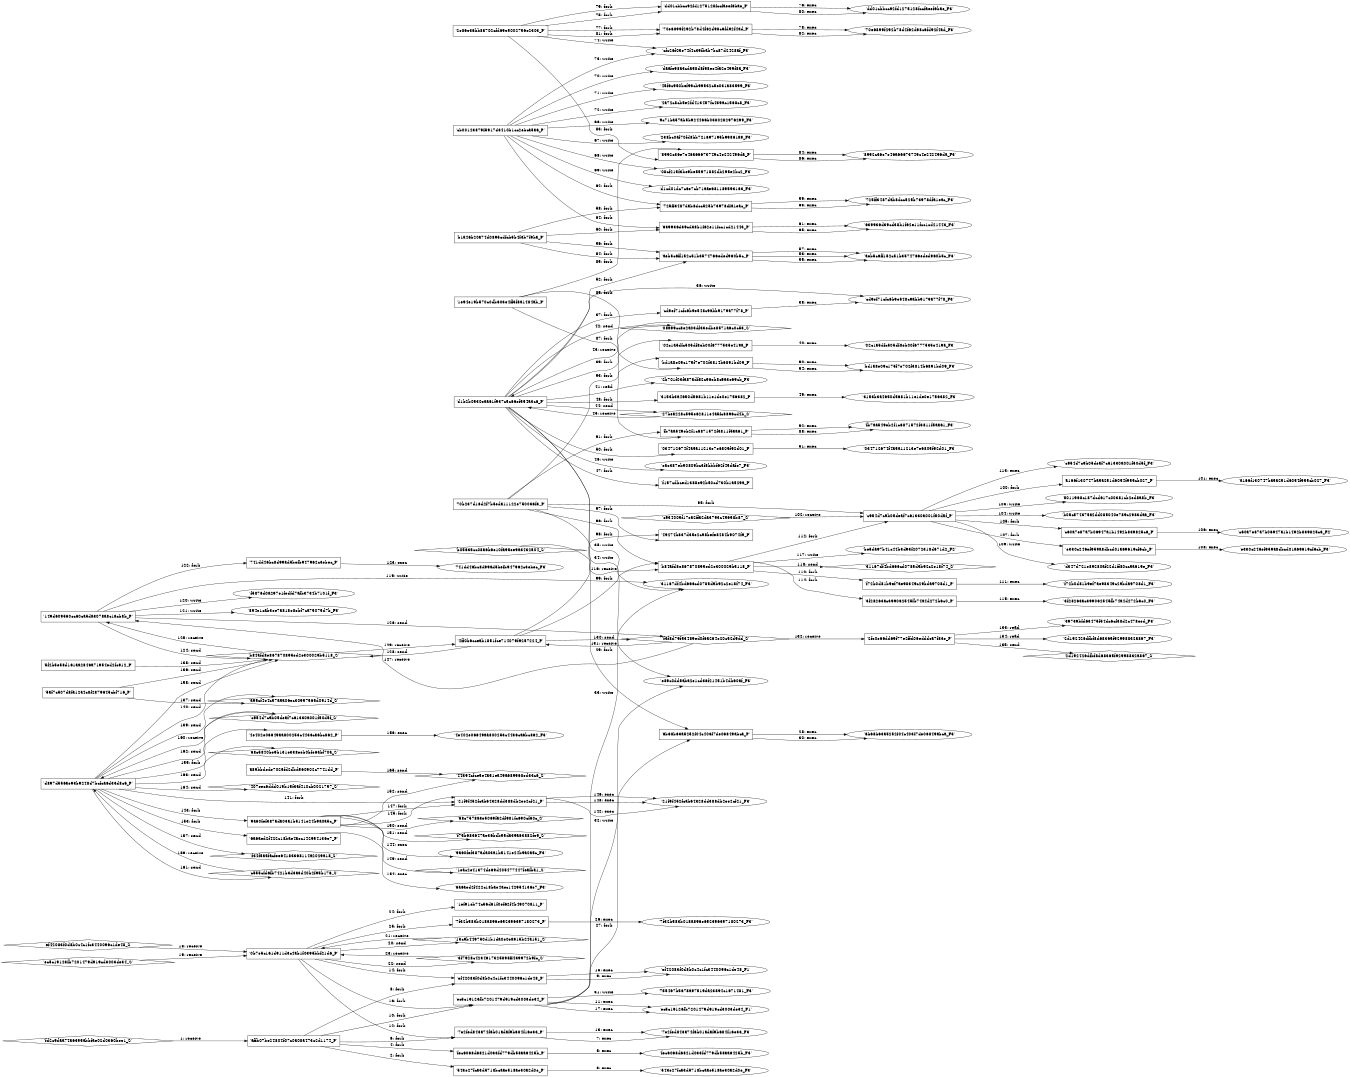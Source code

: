 digraph "D:\Learning\Paper\apt\基于CTI的攻击预警\Dataset\攻击图\ASGfromALLCTI\Magnat campaigns use malvertising to deliver information stealer, backdoor and malicious Chrome extension.dot" {
rankdir="LR"
size="9"
fixedsize="false"
splines="true"
nodesep=0.3
ranksep=0
fontsize=10
overlap="scalexy"
engine= "neato"
	"'affb07be24804f07c0a08a473c2d1174_P'" [node_type=Process shape=box]
	"'fd2c9daa74a6395abbfae02d0360bee1_S'" [node_type=Socket shape=diamond]
	"'fd2c9daa74a6395abbfae02d0360bee1_S'" -> "'affb07be24804f07c0a08a473c2d1174_P'" [label="1: receive"]
	"'affb07be24804f07c0a08a473c2d1174_P'" [node_type=Process shape=box]
	"'543e27fca3d5718bcaae518ae30a2d0e_P'" [node_type=Process shape=box]
	"'affb07be24804f07c0a08a473c2d1174_P'" -> "'543e27fca3d5718bcaae518ae30a2d0e_P'" [label="2: fork"]
	"'543e27fca3d5718bcaae518ae30a2d0e_P'" [node_type=Process shape=box]
	"'543e27fca3d5718bcaae518ae30a2d0e_F3'" [node_type=File shape=ellipse]
	"'543e27fca3d5718bcaae518ae30a2d0e_P'" -> "'543e27fca3d5718bcaae518ae30a2d0e_F3'" [label="3: exec"]
	"'affb07be24804f07c0a08a473c2d1174_P'" [node_type=Process shape=box]
	"'fec6068d6821d033fd779db58aa6425b_P'" [node_type=Process shape=box]
	"'affb07be24804f07c0a08a473c2d1174_P'" -> "'fec6068d6821d033fd779db58aa6425b_P'" [label="4: fork"]
	"'fec6068d6821d033fd779db58aa6425b_P'" [node_type=Process shape=box]
	"'fec6068d6821d033fd779db58aa6425b_F3'" [node_type=File shape=ellipse]
	"'fec6068d6821d033fd779db58aa6425b_P'" -> "'fec6068d6821d033fd779db58aa6425b_F3'" [label="5: exec"]
	"'affb07be24804f07c0a08a473c2d1174_P'" [node_type=Process shape=box]
	"'7e2fed843a74f6b01adaf9b684f16e33_P'" [node_type=Process shape=box]
	"'affb07be24804f07c0a08a473c2d1174_P'" -> "'7e2fed843a74f6b01adaf9b684f16e33_P'" [label="6: fork"]
	"'7e2fed843a74f6b01adaf9b684f16e33_P'" [node_type=Process shape=box]
	"'7e2fed843a74f6b01adaf9b684f16e33_F3'" [node_type=File shape=ellipse]
	"'7e2fed843a74f6b01adaf9b684f16e33_P'" -> "'7e2fed843a74f6b01adaf9b684f16e33_F3'" [label="7: exec"]
	"'affb07be24804f07c0a08a473c2d1174_P'" [node_type=Process shape=box]
	"'ef42083f0d8b0c4c1fc3440096c1de48_P'" [node_type=Process shape=box]
	"'affb07be24804f07c0a08a473c2d1174_P'" -> "'ef42083f0d8b0c4c1fc3440096c1de48_P'" [label="8: fork"]
	"'ef42083f0d8b0c4c1fc3440096c1de48_P'" [node_type=Process shape=box]
	"'ef42083f0d8b0c4c1fc3440096c1de48_F1'" [node_type=File shape=ellipse]
	"'ef42083f0d8b0c4c1fc3440096c1de48_P'" -> "'ef42083f0d8b0c4c1fc3440096c1de48_F1'" [label="9: exec"]
	"'affb07be24804f07c0a08a473c2d1174_P'" [node_type=Process shape=box]
	"'ec5c19123fb7201479d919cd3003de34_P'" [node_type=Process shape=box]
	"'affb07be24804f07c0a08a473c2d1174_P'" -> "'ec5c19123fb7201479d919cd3003de34_P'" [label="10: fork"]
	"'ec5c19123fb7201479d919cd3003de34_P'" [node_type=Process shape=box]
	"'ec5c19123fb7201479d919cd3003de34_F1'" [node_type=File shape=ellipse]
	"'ec5c19123fb7201479d919cd3003de34_P'" -> "'ec5c19123fb7201479d919cd3003de34_F1'" [label="11: exec"]
	"'0b7e5c161d911d3c4ab1f0395bbf21d6_P'" [node_type=Process shape=box]
	"'7e2fed843a74f6b01adaf9b684f16e33_P'" [node_type=Process shape=box]
	"'0b7e5c161d911d3c4ab1f0395bbf21d6_P'" -> "'7e2fed843a74f6b01adaf9b684f16e33_P'" [label="12: fork"]
	"'7e2fed843a74f6b01adaf9b684f16e33_P'" [node_type=Process shape=box]
	"'7e2fed843a74f6b01adaf9b684f16e33_F3'" [node_type=File shape=ellipse]
	"'7e2fed843a74f6b01adaf9b684f16e33_P'" -> "'7e2fed843a74f6b01adaf9b684f16e33_F3'" [label="13: exec"]
	"'0b7e5c161d911d3c4ab1f0395bbf21d6_P'" [node_type=Process shape=box]
	"'ef42083f0d8b0c4c1fc3440096c1de48_P'" [node_type=Process shape=box]
	"'0b7e5c161d911d3c4ab1f0395bbf21d6_P'" -> "'ef42083f0d8b0c4c1fc3440096c1de48_P'" [label="14: fork"]
	"'ef42083f0d8b0c4c1fc3440096c1de48_P'" [node_type=Process shape=box]
	"'ef42083f0d8b0c4c1fc3440096c1de48_F1'" [node_type=File shape=ellipse]
	"'ef42083f0d8b0c4c1fc3440096c1de48_P'" -> "'ef42083f0d8b0c4c1fc3440096c1de48_F1'" [label="15: exec"]
	"'0b7e5c161d911d3c4ab1f0395bbf21d6_P'" [node_type=Process shape=box]
	"'ec5c19123fb7201479d919cd3003de34_P'" [node_type=Process shape=box]
	"'0b7e5c161d911d3c4ab1f0395bbf21d6_P'" -> "'ec5c19123fb7201479d919cd3003de34_P'" [label="16: fork"]
	"'ec5c19123fb7201479d919cd3003de34_P'" [node_type=Process shape=box]
	"'ec5c19123fb7201479d919cd3003de34_F1'" [node_type=File shape=ellipse]
	"'ec5c19123fb7201479d919cd3003de34_P'" -> "'ec5c19123fb7201479d919cd3003de34_F1'" [label="17: exec"]
	"'0b7e5c161d911d3c4ab1f0395bbf21d6_P'" [node_type=Process shape=box]
	"'ef42083f0d8b0c4c1fc3440096c1de48_S'" [node_type=Socket shape=diamond]
	"'ef42083f0d8b0c4c1fc3440096c1de48_S'" -> "'0b7e5c161d911d3c4ab1f0395bbf21d6_P'" [label="18: receive"]
	"'0b7e5c161d911d3c4ab1f0395bbf21d6_P'" [node_type=Process shape=box]
	"'ec5c19123fb7201479d919cd3003de34_S'" [node_type=Socket shape=diamond]
	"'ec5c19123fb7201479d919cd3003de34_S'" -> "'0b7e5c161d911d3c4ab1f0395bbf21d6_P'" [label="19: receive"]
	"'13c9b449750d1b1da0e0ea915b24a151_S'" [node_type=Socket shape=diamond]
	"'0b7e5c161d911d3c4ab1f0395bbf21d6_P'" [node_type=Process shape=box]
	"'0b7e5c161d911d3c4ab1f0395bbf21d6_P'" -> "'13c9b449750d1b1da0e0ea915b24a151_S'" [label="20: send"]
	"'13c9b449750d1b1da0e0ea915b24a151_S'" -> "'0b7e5c161d911d3c4ab1f0395bbf21d6_P'" [label="21: receive"]
	"'3f7928c4234617325898ff439972b9fc_S'" [node_type=Socket shape=diamond]
	"'0b7e5c161d911d3c4ab1f0395bbf21d6_P'" [node_type=Process shape=box]
	"'0b7e5c161d911d3c4ab1f0395bbf21d6_P'" -> "'3f7928c4234617325898ff439972b9fc_S'" [label="22: send"]
	"'3f7928c4234617325898ff439972b9fc_S'" -> "'0b7e5c161d911d3c4ab1f0395bbf21d6_P'" [label="23: receive"]
	"'0b7e5c161d911d3c4ab1f0395bbf21d6_P'" [node_type=Process shape=box]
	"'1ef91eb74c56d61f0ef62f4b49070a11_P'" [node_type=Process shape=box]
	"'0b7e5c161d911d3c4ab1f0395bbf21d6_P'" -> "'1ef91eb74c56d61f0ef62f4b49070a11_P'" [label="24: fork"]
	"'0b7e5c161d911d3c4ab1f0395bbf21d6_P'" [node_type=Process shape=box]
	"'7f32b583b018a896e652396397180273_P'" [node_type=Process shape=box]
	"'0b7e5c161d911d3c4ab1f0395bbf21d6_P'" -> "'7f32b583b018a896e652396397180273_P'" [label="25: fork"]
	"'7f32b583b018a896e652396397180273_P'" [node_type=Process shape=box]
	"'7f32b583b018a896e652396397180273_F3'" [node_type=File shape=ellipse]
	"'7f32b583b018a896e652396397180273_P'" -> "'7f32b583b018a896e652396397180273_F3'" [label="26: exec"]
	"'ec5c19123fb7201479d919cd3003de34_P'" [node_type=Process shape=box]
	"'6b68b63a5252f04c403f7de06849abca_P'" [node_type=Process shape=box]
	"'ec5c19123fb7201479d919cd3003de34_P'" -> "'6b68b63a5252f04c403f7de06849abca_P'" [label="27: fork"]
	"'6b68b63a5252f04c403f7de06849abca_P'" [node_type=Process shape=box]
	"'6b68b63a5252f04c403f7de06849abca_F3'" [node_type=File shape=ellipse]
	"'6b68b63a5252f04c403f7de06849abca_P'" -> "'6b68b63a5252f04c403f7de06849abca_F3'" [label="28: exec"]
	"'70b237d16d2f7b5eda11122e750036f3_P'" [node_type=Process shape=box]
	"'6b68b63a5252f04c403f7de06849abca_P'" [node_type=Process shape=box]
	"'70b237d16d2f7b5eda11122e750036f3_P'" -> "'6b68b63a5252f04c403f7de06849abca_P'" [label="29: fork"]
	"'6b68b63a5252f04c403f7de06849abca_P'" [node_type=Process shape=box]
	"'6b68b63a5252f04c403f7de06849abca_F3'" [node_type=File shape=ellipse]
	"'6b68b63a5252f04c403f7de06849abca_P'" -> "'6b68b63a5252f04c403f7de06849abca_F3'" [label="30: exec"]
	"'755467b5678a97519da23894c1671481_F3'" [node_type=file shape=ellipse]
	"'ec5c19123fb7201479d919cd3003de34_P'" [node_type=Process shape=box]
	"'ec5c19123fb7201479d919cd3003de34_P'" -> "'755467b5678a97519da23894c1671481_F3'" [label="31: write"]
	"'e89c0dd5aba2e1cd36f21451b4db60af_F3'" [node_type=file shape=ellipse]
	"'ec5c19123fb7201479d919cd3003de34_P'" [node_type=Process shape=box]
	"'ec5c19123fb7201479d919cd3003de34_P'" -> "'e89c0dd5aba2e1cd36f21451b4db60af_F3'" [label="32: write"]
	"'31167df4bd666cd0785d9b92c2e18f74_F3'" [node_type=file shape=ellipse]
	"'ec5c19123fb7201479d919cd3003de34_P'" [node_type=Process shape=box]
	"'ec5c19123fb7201479d919cd3003de34_P'" -> "'31167df4bd666cd0785d9b92c2e18f74_F3'" [label="33: write"]
	"'e89c0dd5aba2e1cd36f21451b4db60af_F3'" [node_type=file shape=ellipse]
	"'d1b2b0530eaa61f937c5c66ef554a3c6_P'" [node_type=Process shape=box]
	"'d1b2b0530eaa61f937c5c66ef554a3c6_P'" -> "'e89c0dd5aba2e1cd36f21451b4db60af_F3'" [label="34: write"]
	"'31167df4bd666cd0785d9b92c2e18f74_F3'" [node_type=file shape=ellipse]
	"'d1b2b0530eaa61f937c5c66ef554a3c6_P'" [node_type=Process shape=box]
	"'d1b2b0530eaa61f937c5c66ef554a3c6_P'" -> "'31167df4bd666cd0785d9b92c2e18f74_F3'" [label="35: write"]
	"'cd9ef71cfc6b9e548c9abb9179a77f78_F3'" [node_type=file shape=ellipse]
	"'d1b2b0530eaa61f937c5c66ef554a3c6_P'" [node_type=Process shape=box]
	"'d1b2b0530eaa61f937c5c66ef554a3c6_P'" -> "'cd9ef71cfc6b9e548c9abb9179a77f78_F3'" [label="36: write"]
	"'d1b2b0530eaa61f937c5c66ef554a3c6_P'" [node_type=Process shape=box]
	"'cd9ef71cfc6b9e548c9abb9179a77f78_P'" [node_type=Process shape=box]
	"'d1b2b0530eaa61f937c5c66ef554a3c6_P'" -> "'cd9ef71cfc6b9e548c9abb9179a77f78_P'" [label="37: fork"]
	"'cd9ef71cfc6b9e548c9abb9179a77f78_P'" [node_type=Process shape=box]
	"'cd9ef71cfc6b9e548c9abb9179a77f78_F3'" [node_type=File shape=ellipse]
	"'cd9ef71cfc6b9e548c9abb9179a77f78_P'" -> "'cd9ef71cfc6b9e548c9abb9179a77f78_F3'" [label="38: exec"]
	"'d1b2b0530eaa61f937c5c66ef554a3c6_P'" [node_type=Process shape=box]
	"'02c1a5dfc505df8eb00f6777535e419a_P'" [node_type=Process shape=box]
	"'d1b2b0530eaa61f937c5c66ef554a3c6_P'" -> "'02c1a5dfc505df8eb00f6777535e419a_P'" [label="39: fork"]
	"'02c1a5dfc505df8eb00f6777535e419a_P'" [node_type=Process shape=box]
	"'02c1a5dfc505df8eb00f6777535e419a_F3'" [node_type=File shape=ellipse]
	"'02c1a5dfc505df8eb00f6777535e419a_P'" -> "'02c1a5dfc505df8eb00f6777535e419a_F3'" [label="40: exec"]
	"'2b701f03fa87adf82c96eb8c9a3e69cb_F3'" [node_type=file shape=ellipse]
	"'d1b2b0530eaa61f937c5c66ef554a3c6_P'" [node_type=Process shape=box]
	"'d1b2b0530eaa61f937c5c66ef554a3c6_P'" -> "'2b701f03fa87adf82c96eb8c9a3e69cb_F3'" [label="41: read"]
	"'08a99cc8e2a03df33edbe8571a6c0c53_S'" [node_type=Socket shape=diamond]
	"'d1b2b0530eaa61f937c5c66ef554a3c6_P'" [node_type=Process shape=box]
	"'d1b2b0530eaa61f937c5c66ef554a3c6_P'" -> "'08a99cc8e2a03df33edbe8571a6c0c53_S'" [label="42: send"]
	"'08a99cc8e2a03df33edbe8571a6c0c53_S'" -> "'d1b2b0530eaa61f937c5c66ef554a3c6_P'" [label="43: receive"]
	"'27bea228c595e62811e4a5fc8896cd4b_S'" [node_type=Socket shape=diamond]
	"'d1b2b0530eaa61f937c5c66ef554a3c6_P'" [node_type=Process shape=box]
	"'d1b2b0530eaa61f937c5c66ef554a3c6_P'" -> "'27bea228c595e62811e4a5fc8896cd4b_S'" [label="44: send"]
	"'27bea228c595e62811e4a5fc8896cd4b_S'" -> "'d1b2b0530eaa61f937c5c66ef554a3c6_P'" [label="45: receive"]
	"'eae387eb90809bc3f8bbbf62f45dafe7_F3'" [node_type=file shape=ellipse]
	"'d1b2b0530eaa61f937c5c66ef554a3c6_P'" [node_type=Process shape=box]
	"'d1b2b0530eaa61f937c5c66ef554a3c6_P'" -> "'eae387eb90809bc3f8bbbf62f45dafe7_F3'" [label="46: write"]
	"'d1b2b0530eaa61f937c5c66ef554a3c6_P'" [node_type=Process shape=box]
	"'f157cdbced1388e92b50cd730b1a529a_P'" [node_type=Process shape=box]
	"'d1b2b0530eaa61f937c5c66ef554a3c6_P'" -> "'f157cdbced1388e92b50cd730b1a529a_P'" [label="47: fork"]
	"'d1b2b0530eaa61f937c5c66ef554a3c6_P'" [node_type=Process shape=box]
	"'3153b3a4650d5681b11e1de0e1756382_P'" [node_type=Process shape=box]
	"'d1b2b0530eaa61f937c5c66ef554a3c6_P'" -> "'3153b3a4650d5681b11e1de0e1756382_P'" [label="48: fork"]
	"'3153b3a4650d5681b11e1de0e1756382_P'" [node_type=Process shape=box]
	"'3153b3a4650d5681b11e1de0e1756382_F3'" [node_type=File shape=ellipse]
	"'3153b3a4650d5681b11e1de0e1756382_P'" -> "'3153b3a4650d5681b11e1de0e1756382_F3'" [label="49: exec"]
	"'d1b2b0530eaa61f937c5c66ef554a3c6_P'" [node_type=Process shape=box]
	"'034712674f4a5a11213e7e6805f92d01_P'" [node_type=Process shape=box]
	"'d1b2b0530eaa61f937c5c66ef554a3c6_P'" -> "'034712674f4a5a11213e7e6805f92d01_P'" [label="50: fork"]
	"'034712674f4a5a11213e7e6805f92d01_P'" [node_type=Process shape=box]
	"'034712674f4a5a11213e7e6805f92d01_F3'" [node_type=File shape=ellipse]
	"'034712674f4a5a11213e7e6805f92d01_P'" -> "'034712674f4a5a11213e7e6805f92d01_F3'" [label="51: exec"]
	"'d1b2b0530eaa61f937c5c66ef554a3c6_P'" [node_type=Process shape=box]
	"'aeb5c6ff152c51b3574766eded960b5c_P'" [node_type=Process shape=box]
	"'d1b2b0530eaa61f937c5c66ef554a3c6_P'" -> "'aeb5c6ff152c51b3574766eded960b5c_P'" [label="52: fork"]
	"'aeb5c6ff152c51b3574766eded960b5c_P'" [node_type=Process shape=box]
	"'aeb5c6ff152c51b3574766eded960b5c_F3'" [node_type=File shape=ellipse]
	"'aeb5c6ff152c51b3574766eded960b5c_P'" -> "'aeb5c6ff152c51b3574766eded960b5c_F3'" [label="53: exec"]
	"'b1a46b20a74d0895cdfcb5b4f3b7f9ba_P'" [node_type=Process shape=box]
	"'aeb5c6ff152c51b3574766eded960b5c_P'" [node_type=Process shape=box]
	"'b1a46b20a74d0895cdfcb5b4f3b7f9ba_P'" -> "'aeb5c6ff152c51b3574766eded960b5c_P'" [label="54: fork"]
	"'aeb5c6ff152c51b3574766eded960b5c_P'" [node_type=Process shape=box]
	"'aeb5c6ff152c51b3574766eded960b5c_F3'" [node_type=File shape=ellipse]
	"'aeb5c6ff152c51b3574766eded960b5c_P'" -> "'aeb5c6ff152c51b3574766eded960b5c_F3'" [label="55: exec"]
	"'b1a46b20a74d0895cdfcb5b4f3b7f9ba_P'" [node_type=Process shape=box]
	"'aeb5c6ff152c51b3574766eded960b5c_P'" [node_type=Process shape=box]
	"'b1a46b20a74d0895cdfcb5b4f3b7f9ba_P'" -> "'aeb5c6ff152c51b3574766eded960b5c_P'" [label="56: fork"]
	"'aeb5c6ff152c51b3574766eded960b5c_P'" [node_type=Process shape=box]
	"'aeb5c6ff152c51b3574766eded960b5c_F3'" [node_type=File shape=ellipse]
	"'aeb5c6ff152c51b3574766eded960b5c_P'" -> "'aeb5c6ff152c51b3574766eded960b5c_F3'" [label="57: exec"]
	"'b1a46b20a74d0895cdfcb5b4f3b7f9ba_P'" [node_type=Process shape=box]
	"'725ff3487dab8dcc525b73978dfa1eac_P'" [node_type=Process shape=box]
	"'b1a46b20a74d0895cdfcb5b4f3b7f9ba_P'" -> "'725ff3487dab8dcc525b73978dfa1eac_P'" [label="58: fork"]
	"'725ff3487dab8dcc525b73978dfa1eac_P'" [node_type=Process shape=box]
	"'725ff3487dab8dcc525b73978dfa1eac_F3'" [node_type=File shape=ellipse]
	"'725ff3487dab8dcc525b73978dfa1eac_P'" -> "'725ff3487dab8dcc525b73978dfa1eac_F3'" [label="59: exec"]
	"'b1a46b20a74d0895cdfcb5b4f3b7f9ba_P'" [node_type=Process shape=box]
	"'639936d39cd38b1f62e11fcc1cd21443_P'" [node_type=Process shape=box]
	"'b1a46b20a74d0895cdfcb5b4f3b7f9ba_P'" -> "'639936d39cd38b1f62e11fcc1cd21443_P'" [label="60: fork"]
	"'639936d39cd38b1f62e11fcc1cd21443_P'" [node_type=Process shape=box]
	"'639936d39cd38b1f62e11fcc1cd21443_F3'" [node_type=File shape=ellipse]
	"'639936d39cd38b1f62e11fcc1cd21443_P'" -> "'639936d39cd38b1f62e11fcc1cd21443_F3'" [label="61: exec"]
	"'cb00123879f5917d3410b1cc2ebca5a6_P'" [node_type=Process shape=box]
	"'725ff3487dab8dcc525b73978dfa1eac_P'" [node_type=Process shape=box]
	"'cb00123879f5917d3410b1cc2ebca5a6_P'" -> "'725ff3487dab8dcc525b73978dfa1eac_P'" [label="62: fork"]
	"'725ff3487dab8dcc525b73978dfa1eac_P'" [node_type=Process shape=box]
	"'725ff3487dab8dcc525b73978dfa1eac_F3'" [node_type=File shape=ellipse]
	"'725ff3487dab8dcc525b73978dfa1eac_P'" -> "'725ff3487dab8dcc525b73978dfa1eac_F3'" [label="63: exec"]
	"'cb00123879f5917d3410b1cc2ebca5a6_P'" [node_type=Process shape=box]
	"'639936d39cd38b1f62e11fcc1cd21443_P'" [node_type=Process shape=box]
	"'cb00123879f5917d3410b1cc2ebca5a6_P'" -> "'639936d39cd38b1f62e11fcc1cd21443_P'" [label="64: fork"]
	"'639936d39cd38b1f62e11fcc1cd21443_P'" [node_type=Process shape=box]
	"'639936d39cd38b1f62e11fcc1cd21443_F3'" [node_type=File shape=ellipse]
	"'639936d39cd38b1f62e11fcc1cd21443_P'" -> "'639936d39cd38b1f62e11fcc1cd21443_F3'" [label="65: exec"]
	"'9c71ba57ab5b924466b0380282976299_F3'" [node_type=file shape=ellipse]
	"'cb00123879f5917d3410b1cc2ebca5a6_P'" [node_type=Process shape=box]
	"'cb00123879f5917d3410b1cc2ebca5a6_P'" -> "'9c71ba57ab5b924466b0380282976299_F3'" [label="66: write"]
	"'238bc0af70fd8bb721697195b99861a9_F3'" [node_type=file shape=ellipse]
	"'cb00123879f5917d3410b1cc2ebca5a6_P'" [node_type=Process shape=box]
	"'cb00123879f5917d3410b1cc2ebca5a6_P'" -> "'238bc0af70fd8bb721697195b99861a9_F3'" [label="67: write"]
	"'08cf215f3be9be55971882db295e2bc2_F3'" [node_type=file shape=ellipse]
	"'cb00123879f5917d3410b1cc2ebca5a6_P'" [node_type=Process shape=box]
	"'cb00123879f5917d3410b1cc2ebca5a6_P'" -> "'08cf215f3be9be55971882db295e2bc2_F3'" [label="68: write"]
	"'d1cd01dc7c6e7cb71aae681189593163_F3'" [node_type=file shape=ellipse]
	"'cb00123879f5917d3410b1cc2ebca5a6_P'" [node_type=Process shape=box]
	"'cb00123879f5917d3410b1cc2ebca5a6_P'" -> "'d1cd01dc7c6e7cb71aae681189593163_F3'" [label="69: write"]
	"'daafe98a3cda58d8f98ee4fa2e499f8a_F3'" [node_type=file shape=ellipse]
	"'cb00123879f5917d3410b1cc2ebca5a6_P'" [node_type=Process shape=box]
	"'cb00123879f5917d3410b1cc2ebca5a6_P'" -> "'daafe98a3cda58d8f98ee4fa2e499f8a_F3'" [label="70: write"]
	"'45f6c950bef99cb99532c5e031a83599_F3'" [node_type=file shape=ellipse]
	"'cb00123879f5917d3410b1cc2ebca5a6_P'" [node_type=Process shape=box]
	"'cb00123879f5917d3410b1cc2ebca5a6_P'" -> "'45f6c950bef99cb99532c5e031a83599_F3'" [label="71: write"]
	"'2a72c8cb5e2fd413457fc439ac1568c8_F3'" [node_type=file shape=ellipse]
	"'cb00123879f5917d3410b1cc2ebca5a6_P'" [node_type=Process shape=box]
	"'cb00123879f5917d3410b1cc2ebca5a6_P'" -> "'2a72c8cb5e2fd413457fc439ac1568c8_F3'" [label="72: write"]
	"'cfc26f05e74f4c39fbab7bc87d2428af_F3'" [node_type=file shape=ellipse]
	"'cb00123879f5917d3410b1cc2ebca5a6_P'" [node_type=Process shape=box]
	"'cb00123879f5917d3410b1cc2ebca5a6_P'" -> "'cfc26f05e74f4c39fbab7bc87d2428af_F3'" [label="73: write"]
	"'cfc26f05e74f4c39fbab7bc87d2428af_F3'" [node_type=file shape=ellipse]
	"'2e86e36bb8a702cfd69e5002756e2303_P'" [node_type=Process shape=box]
	"'2e86e36bb8a702cfd69e5002756e2303_P'" -> "'cfc26f05e74f4c39fbab7bc87d2428af_F3'" [label="74: write"]
	"'2e86e36bb8a702cfd69e5002756e2303_P'" [node_type=Process shape=box]
	"'dd01cbbcc92fd1275128fccfaeef6bae_P'" [node_type=Process shape=box]
	"'2e86e36bb8a702cfd69e5002756e2303_P'" -> "'dd01cbbcc92fd1275128fccfaeef6bae_P'" [label="75: fork"]
	"'dd01cbbcc92fd1275128fccfaeef6bae_P'" [node_type=Process shape=box]
	"'dd01cbbcc92fd1275128fccfaeef6bae_F3'" [node_type=File shape=ellipse]
	"'dd01cbbcc92fd1275128fccfaeef6bae_P'" -> "'dd01cbbcc92fd1275128fccfaeef6bae_F3'" [label="76: exec"]
	"'2e86e36bb8a702cfd69e5002756e2303_P'" [node_type=Process shape=box]
	"'70e6899f292b78d4f62d98c6fd92f4ad_P'" [node_type=Process shape=box]
	"'2e86e36bb8a702cfd69e5002756e2303_P'" -> "'70e6899f292b78d4f62d98c6fd92f4ad_P'" [label="77: fork"]
	"'70e6899f292b78d4f62d98c6fd92f4ad_P'" [node_type=Process shape=box]
	"'70e6899f292b78d4f62d98c6fd92f4ad_F3'" [node_type=File shape=ellipse]
	"'70e6899f292b78d4f62d98c6fd92f4ad_P'" -> "'70e6899f292b78d4f62d98c6fd92f4ad_F3'" [label="78: exec"]
	"'2e86e36bb8a702cfd69e5002756e2303_P'" [node_type=Process shape=box]
	"'dd01cbbcc92fd1275128fccfaeef6bae_P'" [node_type=Process shape=box]
	"'2e86e36bb8a702cfd69e5002756e2303_P'" -> "'dd01cbbcc92fd1275128fccfaeef6bae_P'" [label="79: fork"]
	"'dd01cbbcc92fd1275128fccfaeef6bae_P'" [node_type=Process shape=box]
	"'dd01cbbcc92fd1275128fccfaeef6bae_F3'" [node_type=File shape=ellipse]
	"'dd01cbbcc92fd1275128fccfaeef6bae_P'" -> "'dd01cbbcc92fd1275128fccfaeef6bae_F3'" [label="80: exec"]
	"'2e86e36bb8a702cfd69e5002756e2303_P'" [node_type=Process shape=box]
	"'70e6899f292b78d4f62d98c6fd92f4ad_P'" [node_type=Process shape=box]
	"'2e86e36bb8a702cfd69e5002756e2303_P'" -> "'70e6899f292b78d4f62d98c6fd92f4ad_P'" [label="81: fork"]
	"'70e6899f292b78d4f62d98c6fd92f4ad_P'" [node_type=Process shape=box]
	"'70e6899f292b78d4f62d98c6fd92f4ad_F3'" [node_type=File shape=ellipse]
	"'70e6899f292b78d4f62d98c6fd92f4ad_P'" -> "'70e6899f292b78d4f62d98c6fd92f4ad_F3'" [label="82: exec"]
	"'2e86e36bb8a702cfd69e5002756e2303_P'" [node_type=Process shape=box]
	"'8992c36e7e46a66673749c4e242496da_P'" [node_type=Process shape=box]
	"'2e86e36bb8a702cfd69e5002756e2303_P'" -> "'8992c36e7e46a66673749c4e242496da_P'" [label="83: fork"]
	"'8992c36e7e46a66673749c4e242496da_P'" [node_type=Process shape=box]
	"'8992c36e7e46a66673749c4e242496da_F3'" [node_type=File shape=ellipse]
	"'8992c36e7e46a66673749c4e242496da_P'" -> "'8992c36e7e46a66673749c4e242496da_F3'" [label="84: exec"]
	"'1e94e19b570c0db603e4ff3f8a1484ab_P'" [node_type=Process shape=box]
	"'8992c36e7e46a66673749c4e242496da_P'" [node_type=Process shape=box]
	"'1e94e19b570c0db603e4ff3f8a1484ab_P'" -> "'8992c36e7e46a66673749c4e242496da_P'" [label="85: fork"]
	"'8992c36e7e46a66673749c4e242496da_P'" [node_type=Process shape=box]
	"'8992c36e7e46a66673749c4e242496da_F3'" [node_type=File shape=ellipse]
	"'8992c36e7e46a66673749c4e242496da_P'" -> "'8992c36e7e46a66673749c4e242496da_F3'" [label="86: exec"]
	"'1e94e19b570c0db603e4ff3f8a1484ab_P'" [node_type=Process shape=box]
	"'fb7aa549eb2f1c6871572f3811f5aa61_P'" [node_type=Process shape=box]
	"'1e94e19b570c0db603e4ff3f8a1484ab_P'" -> "'fb7aa549eb2f1c6871572f3811f5aa61_P'" [label="87: fork"]
	"'fb7aa549eb2f1c6871572f3811f5aa61_P'" [node_type=Process shape=box]
	"'fb7aa549eb2f1c6871572f3811f5aa61_F3'" [node_type=File shape=ellipse]
	"'fb7aa549eb2f1c6871572f3811f5aa61_P'" -> "'fb7aa549eb2f1c6871572f3811f5aa61_F3'" [label="88: exec"]
	"'1e94e19b570c0db603e4ff3f8a1484ab_P'" [node_type=Process shape=box]
	"'bd1a8e09c175f7e702f3814b6891bd09_P'" [node_type=Process shape=box]
	"'1e94e19b570c0db603e4ff3f8a1484ab_P'" -> "'bd1a8e09c175f7e702f3814b6891bd09_P'" [label="89: fork"]
	"'bd1a8e09c175f7e702f3814b6891bd09_P'" [node_type=Process shape=box]
	"'bd1a8e09c175f7e702f3814b6891bd09_F3'" [node_type=File shape=ellipse]
	"'bd1a8e09c175f7e702f3814b6891bd09_P'" -> "'bd1a8e09c175f7e702f3814b6891bd09_F3'" [label="90: exec"]
	"'70b237d16d2f7b5eda11122e750036f3_P'" [node_type=Process shape=box]
	"'fb7aa549eb2f1c6871572f3811f5aa61_P'" [node_type=Process shape=box]
	"'70b237d16d2f7b5eda11122e750036f3_P'" -> "'fb7aa549eb2f1c6871572f3811f5aa61_P'" [label="91: fork"]
	"'fb7aa549eb2f1c6871572f3811f5aa61_P'" [node_type=Process shape=box]
	"'fb7aa549eb2f1c6871572f3811f5aa61_F3'" [node_type=File shape=ellipse]
	"'fb7aa549eb2f1c6871572f3811f5aa61_P'" -> "'fb7aa549eb2f1c6871572f3811f5aa61_F3'" [label="92: exec"]
	"'70b237d16d2f7b5eda11122e750036f3_P'" [node_type=Process shape=box]
	"'bd1a8e09c175f7e702f3814b6891bd09_P'" [node_type=Process shape=box]
	"'70b237d16d2f7b5eda11122e750036f3_P'" -> "'bd1a8e09c175f7e702f3814b6891bd09_P'" [label="93: fork"]
	"'bd1a8e09c175f7e702f3814b6891bd09_P'" [node_type=Process shape=box]
	"'bd1a8e09c175f7e702f3814b6891bd09_F3'" [node_type=File shape=ellipse]
	"'bd1a8e09c175f7e702f3814b6891bd09_P'" -> "'bd1a8e09c175f7e702f3814b6891bd09_F3'" [label="94: exec"]
	"'70b237d16d2f7b5eda11122e750036f3_P'" [node_type=Process shape=box]
	"'c954d7c9b05deaf7c61330a001f50d5f_P'" [node_type=Process shape=box]
	"'70b237d16d2f7b5eda11122e750036f3_P'" -> "'c954d7c9b05deaf7c61330a001f50d5f_P'" [label="95: fork"]
	"'70b237d16d2f7b5eda11122e750036f3_P'" [node_type=Process shape=box]
	"'b84afd8e867870895ed2e300029b5118_P'" [node_type=Process shape=box]
	"'70b237d16d2f7b5eda11122e750036f3_P'" -> "'b84afd8e867870895ed2e300029b5118_P'" [label="96: fork"]
	"'70b237d16d2f7b5eda11122e750036f3_P'" [node_type=Process shape=box]
	"'49274b837d35e2c98befe8484b9074f9_P'" [node_type=Process shape=box]
	"'70b237d16d2f7b5eda11122e750036f3_P'" -> "'49274b837d35e2c98befe8484b9074f9_P'" [label="97: fork"]
	"'4ff0b6cceab1851fce714079f9257224_P'" [node_type=Process shape=box]
	"'49274b837d35e2c98befe8484b9074f9_P'" [node_type=Process shape=box]
	"'4ff0b6cceab1851fce714079f9257224_P'" -> "'49274b837d35e2c98befe8484b9074f9_P'" [label="98: fork"]
	"'4ff0b6cceab1851fce714079f9257224_P'" [node_type=Process shape=box]
	"'b84afd8e867870895ed2e300029b5118_P'" [node_type=Process shape=box]
	"'4ff0b6cceab1851fce714079f9257224_P'" -> "'b84afd8e867870895ed2e300029b5118_P'" [label="99: fork"]
	"'c954d7c9b05deaf7c61330a001f50d5f_P'" [node_type=Process shape=box]
	"'a166f130747ba5a251d6054f955cb027_P'" [node_type=Process shape=box]
	"'c954d7c9b05deaf7c61330a001f50d5f_P'" -> "'a166f130747ba5a251d6054f955cb027_P'" [label="100: fork"]
	"'a166f130747ba5a251d6054f955cb027_P'" [node_type=Process shape=box]
	"'a166f130747ba5a251d6054f955cb027_F3'" [node_type=File shape=ellipse]
	"'a166f130747ba5a251d6054f955cb027_P'" -> "'a166f130747ba5a251d6054f955cb027_F3'" [label="101: exec"]
	"'c954d7c9b05deaf7c61330a001f50d5f_P'" [node_type=Process shape=box]
	"'c934005f17ea2ffa2da3793c45658b87_S'" [node_type=Socket shape=diamond]
	"'c934005f17ea2ffa2da3793c45658b87_S'" -> "'c954d7c9b05deaf7c61330a001f50d5f_P'" [label="102: receive"]
	"'5011968c187dcd617c00381cb2ed8a8b_F3'" [node_type=file shape=ellipse]
	"'c954d7c9b05deaf7c61330a001f50d5f_P'" [node_type=Process shape=box]
	"'c954d7c9b05deaf7c61330a001f50d5f_P'" -> "'5011968c187dcd617c00381cb2ed8a8b_F3'" [label="103: write"]
	"'b05c574375a2dd085040e789c2983daa_F3'" [node_type=file shape=ellipse]
	"'c954d7c9b05deaf7c61330a001f50d5f_P'" [node_type=Process shape=box]
	"'c954d7c9b05deaf7c61330a001f50d5f_P'" -> "'b05c574375a2dd085040e789c2983daa_F3'" [label="104: write"]
	"'c954d7c9b05deaf7c61330a001f50d5f_P'" [node_type=Process shape=box]
	"'c60a7e87a7b06947a1b1492b839825c6_P'" [node_type=Process shape=box]
	"'c954d7c9b05deaf7c61330a001f50d5f_P'" -> "'c60a7e87a7b06947a1b1492b839825c6_P'" [label="105: fork"]
	"'c60a7e87a7b06947a1b1492b839825c6_P'" [node_type=Process shape=box]
	"'c60a7e87a7b06947a1b1492b839825c6_F2'" [node_type=File shape=ellipse]
	"'c60a7e87a7b06947a1b1492b839825c6_P'" -> "'c60a7e87a7b06947a1b1492b839825c6_F2'" [label="106: exec"]
	"'c954d7c9b05deaf7c61330a001f50d5f_P'" [node_type=Process shape=box]
	"'e330c246ef959a8dbcd01a69619cf6cb_P'" [node_type=Process shape=box]
	"'c954d7c9b05deaf7c61330a001f50d5f_P'" -> "'e330c246ef959a8dbcd01a69619cf6cb_P'" [label="107: fork"]
	"'e330c246ef959a8dbcd01a69619cf6cb_P'" [node_type=Process shape=box]
	"'e330c246ef959a8dbcd01a69619cf6cb_F3'" [node_type=File shape=ellipse]
	"'e330c246ef959a8dbcd01a69619cf6cb_P'" -> "'e330c246ef959a8dbcd01a69619cf6cb_F3'" [label="108: exec"]
	"'d347d721e89280af22d1ff80cc5a619e_F3'" [node_type=file shape=ellipse]
	"'c954d7c9b05deaf7c61330a001f50d5f_P'" [node_type=Process shape=box]
	"'c954d7c9b05deaf7c61330a001f50d5f_P'" -> "'d347d721e89280af22d1ff80cc5a619e_F3'" [label="109: write"]
	"'b84afd8e867870895ed2e300029b5118_P'" [node_type=Process shape=box]
	"'f72b0d81b9ef7ae98349c29bda9708d1_P'" [node_type=Process shape=box]
	"'b84afd8e867870895ed2e300029b5118_P'" -> "'f72b0d81b9ef7ae98349c29bda9708d1_P'" [label="110: fork"]
	"'f72b0d81b9ef7ae98349c29bda9708d1_P'" [node_type=Process shape=box]
	"'f72b0d81b9ef7ae98349c29bda9708d1_F3'" [node_type=File shape=ellipse]
	"'f72b0d81b9ef7ae98349c29bda9708d1_P'" -> "'f72b0d81b9ef7ae98349c29bda9708d1_F3'" [label="111: exec"]
	"'b84afd8e867870895ed2e300029b5118_P'" [node_type=Process shape=box]
	"'c954d7c9b05deaf7c61330a001f50d5f_P'" [node_type=Process shape=box]
	"'b84afd8e867870895ed2e300029b5118_P'" -> "'c954d7c9b05deaf7c61330a001f50d5f_P'" [label="112: fork"]
	"'c954d7c9b05deaf7c61330a001f50d5f_P'" [node_type=Process shape=box]
	"'c954d7c9b05deaf7c61330a001f50d5f_F3'" [node_type=File shape=ellipse]
	"'c954d7c9b05deaf7c61330a001f50d5f_P'" -> "'c954d7c9b05deaf7c61330a001f50d5f_F3'" [label="113: exec"]
	"'b84afd8e867870895ed2e300029b5118_P'" [node_type=Process shape=box]
	"'3f28263ac399062545fb74a4d272b6c0_P'" [node_type=Process shape=box]
	"'b84afd8e867870895ed2e300029b5118_P'" -> "'3f28263ac399062545fb74a4d272b6c0_P'" [label="114: fork"]
	"'3f28263ac399062545fb74a4d272b6c0_P'" [node_type=Process shape=box]
	"'3f28263ac399062545fb74a4d272b6c0_F3'" [node_type=File shape=ellipse]
	"'3f28263ac399062545fb74a4d272b6c0_P'" -> "'3f28263ac399062545fb74a4d272b6c0_F3'" [label="115: exec"]
	"'b84afd8e867870895ed2e300029b5118_P'" [node_type=Process shape=box]
	"'b05635cc08a6b6e10fa95ee9a3432504_S'" [node_type=Socket shape=diamond]
	"'b05635cc08a6b6e10fa95ee9a3432504_S'" -> "'b84afd8e867870895ed2e300029b5118_P'" [label="116: receive"]
	"'be5da97b41c44b3d93f2072318d671d2_F2'" [node_type=file shape=ellipse]
	"'b84afd8e867870895ed2e300029b5118_P'" [node_type=Process shape=box]
	"'b84afd8e867870895ed2e300029b5118_P'" -> "'be5da97b41c44b3d93f2072318d671d2_F2'" [label="117: write"]
	"'31167df4bd666cd0785d9b92c2e18f74_S'" [node_type=Socket shape=diamond]
	"'b84afd8e867870895ed2e300029b5118_P'" [node_type=Process shape=box]
	"'b84afd8e867870895ed2e300029b5118_P'" -> "'31167df4bd666cd0785d9b92c2e18f74_S'" [label="118: send"]
	"'31167df4bd666cd0785d9b92c2e18f74_F3'" [node_type=file shape=ellipse]
	"'149d609560cc60ca5da3078a8c1acb8b_P'" [node_type=Process shape=box]
	"'149d609560cc60ca5da3078a8c1acb8b_P'" -> "'31167df4bd666cd0785d9b92c2e18f74_F3'" [label="119: write"]
	"'f5876d0a297e1fedfd7afb3734b7101f_F3'" [node_type=file shape=ellipse]
	"'149d609560cc60ca5da3078a8c1acb8b_P'" [node_type=Process shape=box]
	"'149d609560cc60ca5da3078a8c1acb8b_P'" -> "'f5876d0a297e1fedfd7afb3734b7101f_F3'" [label="120: write"]
	"'894e1cab3ee7a818e8ebf7ca75075d7b_F3'" [node_type=file shape=ellipse]
	"'149d609560cc60ca5da3078a8c1acb8b_P'" [node_type=Process shape=box]
	"'149d609560cc60ca5da3078a8c1acb8b_P'" -> "'894e1cab3ee7a818e8ebf7ca75075d7b_F3'" [label="121: write"]
	"'149d609560cc60ca5da3078a8c1acb8b_P'" [node_type=Process shape=box]
	"'741dd46bc8d99ad5befb947962c3ebec_P'" [node_type=Process shape=box]
	"'149d609560cc60ca5da3078a8c1acb8b_P'" -> "'741dd46bc8d99ad5befb947962c3ebec_P'" [label="122: fork"]
	"'741dd46bc8d99ad5befb947962c3ebec_P'" [node_type=Process shape=box]
	"'741dd46bc8d99ad5befb947962c3ebec_F3'" [node_type=File shape=ellipse]
	"'741dd46bc8d99ad5befb947962c3ebec_P'" -> "'741dd46bc8d99ad5befb947962c3ebec_F3'" [label="123: exec"]
	"'b84afd8e867870895ed2e300029b5118_S'" [node_type=Socket shape=diamond]
	"'149d609560cc60ca5da3078a8c1acb8b_P'" [node_type=Process shape=box]
	"'149d609560cc60ca5da3078a8c1acb8b_P'" -> "'b84afd8e867870895ed2e300029b5118_S'" [label="124: send"]
	"'b84afd8e867870895ed2e300029b5118_S'" -> "'149d609560cc60ca5da3078a8c1acb8b_P'" [label="125: receive"]
	"'f3f8d79f53489ed0f6a264e20c52d9dd_S'" [node_type=Socket shape=diamond]
	"'149d609560cc60ca5da3078a8c1acb8b_P'" [node_type=Process shape=box]
	"'149d609560cc60ca5da3078a8c1acb8b_P'" -> "'f3f8d79f53489ed0f6a264e20c52d9dd_S'" [label="126: send"]
	"'f3f8d79f53489ed0f6a264e20c52d9dd_S'" -> "'149d609560cc60ca5da3078a8c1acb8b_P'" [label="127: receive"]
	"'b84afd8e867870895ed2e300029b5118_S'" [node_type=Socket shape=diamond]
	"'4ff0b6cceab1851fce714079f9257224_P'" [node_type=Process shape=box]
	"'4ff0b6cceab1851fce714079f9257224_P'" -> "'b84afd8e867870895ed2e300029b5118_S'" [label="128: send"]
	"'b84afd8e867870895ed2e300029b5118_S'" -> "'4ff0b6cceab1851fce714079f9257224_P'" [label="129: receive"]
	"'f3f8d79f53489ed0f6a264e20c52d9dd_S'" [node_type=Socket shape=diamond]
	"'4ff0b6cceab1851fce714079f9257224_P'" [node_type=Process shape=box]
	"'4ff0b6cceab1851fce714079f9257224_P'" -> "'f3f8d79f53489ed0f6a264e20c52d9dd_S'" [label="130: send"]
	"'f3f8d79f53489ed0f6a264e20c52d9dd_S'" -> "'4ff0b6cceab1851fce714079f9257224_P'" [label="131: receive"]
	"'2fe0e66dd69f77e2ffd06edddea7f83e_P'" [node_type=Process shape=box]
	"'f3f8d79f53489ed0f6a264e20c52d9dd_S'" [node_type=Socket shape=diamond]
	"'f3f8d79f53489ed0f6a264e20c52d9dd_S'" -> "'2fe0e66dd69f77e2ffd06edddea7f83e_P'" [label="132: receive"]
	"'39739bfd63475f54dc6cf38d2c478eed_F3'" [node_type=file shape=ellipse]
	"'2fe0e66dd69f77e2ffd06edddea7f83e_P'" [node_type=Process shape=box]
	"'2fe0e66dd69f77e2ffd06edddea7f83e_P'" -> "'39739bfd63475f54dc6cf38d2c478eed_F3'" [label="133: read"]
	"'2d192426dfbf8d68365f92998832a867_F3'" [node_type=file shape=ellipse]
	"'2fe0e66dd69f77e2ffd06edddea7f83e_P'" [node_type=Process shape=box]
	"'2fe0e66dd69f77e2ffd06edddea7f83e_P'" -> "'2d192426dfbf8d68365f92998832a867_F3'" [label="134: read"]
	"'2d192426dfbf8d68365f92998832a867_S'" [node_type=Socket shape=diamond]
	"'2fe0e66dd69f77e2ffd06edddea7f83e_P'" [node_type=Process shape=box]
	"'2fe0e66dd69f77e2ffd06edddea7f83e_P'" -> "'2d192426dfbf8d68365f92998832a867_S'" [label="135: send"]
	"'b84afd8e867870895ed2e300029b5118_S'" [node_type=Socket shape=diamond]
	"'5af7c507d8fa12a4c8f2879645cbf716_P'" [node_type=Process shape=box]
	"'5af7c507d8fa12a4c8f2879645cbf716_P'" -> "'b84afd8e867870895ed2e300029b5118_S'" [label="136: send"]
	"'a95cf4e4c57a5a06ec30957565d0914d_S'" [node_type=Socket shape=diamond]
	"'5af7c507d8fa12a4c8f2879645cbf716_P'" [node_type=Process shape=box]
	"'5af7c507d8fa12a4c8f2879645cbf716_P'" -> "'a95cf4e4c57a5a06ec30957565d0914d_S'" [label="137: send"]
	"'b84afd8e867870895ed2e300029b5118_S'" [node_type=Socket shape=diamond]
	"'5f2b5e58d161aa2846a71954ed2fc912_P'" [node_type=Process shape=box]
	"'5f2b5e58d161aa2846a71954ed2fc912_P'" -> "'b84afd8e867870895ed2e300029b5118_S'" [label="138: send"]
	"'a95cf4e4c57a5a06ec30957565d0914d_S'" [node_type=Socket shape=diamond]
	"'d897d556ae93b9248d7bcfca6d33d8c6_P'" [node_type=Process shape=box]
	"'d897d556ae93b9248d7bcfca6d33d8c6_P'" -> "'a95cf4e4c57a5a06ec30957565d0914d_S'" [label="139: send"]
	"'b84afd8e867870895ed2e300029b5118_S'" [node_type=Socket shape=diamond]
	"'d897d556ae93b9248d7bcfca6d33d8c6_P'" [node_type=Process shape=box]
	"'d897d556ae93b9248d7bcfca6d33d8c6_P'" -> "'b84afd8e867870895ed2e300029b5118_S'" [label="140: send"]
	"'d897d556ae93b9248d7bcfca6d33d8c6_P'" [node_type=Process shape=box]
	"'21f9f452fcab64328dd388db2ee2cf21_P'" [node_type=Process shape=box]
	"'d897d556ae93b9248d7bcfca6d33d8c6_P'" -> "'21f9f452fcab64328dd388db2ee2cf21_P'" [label="141: fork"]
	"'21f9f452fcab64328dd388db2ee2cf21_P'" [node_type=Process shape=box]
	"'21f9f452fcab64328dd388db2ee2cf21_F3'" [node_type=File shape=ellipse]
	"'21f9f452fcab64328dd388db2ee2cf21_P'" -> "'21f9f452fcab64328dd388db2ee2cf21_F3'" [label="142: exec"]
	"'d897d556ae93b9248d7bcfca6d33d8c6_P'" [node_type=Process shape=box]
	"'9a60fef387ada03a1b5141e24b9a0a5c_P'" [node_type=Process shape=box]
	"'d897d556ae93b9248d7bcfca6d33d8c6_P'" -> "'9a60fef387ada03a1b5141e24b9a0a5c_P'" [label="143: fork"]
	"'9a60fef387ada03a1b5141e24b9a0a5c_P'" [node_type=Process shape=box]
	"'9a60fef387ada03a1b5141e24b9a0a5c_F3'" [node_type=File shape=ellipse]
	"'9a60fef387ada03a1b5141e24b9a0a5c_P'" -> "'9a60fef387ada03a1b5141e24b9a0a5c_F3'" [label="144: exec"]
	"'9a60fef387ada03a1b5141e24b9a0a5c_P'" [node_type=Process shape=box]
	"'21f9f452fcab64328dd388db2ee2cf21_P'" [node_type=Process shape=box]
	"'9a60fef387ada03a1b5141e24b9a0a5c_P'" -> "'21f9f452fcab64328dd388db2ee2cf21_P'" [label="145: fork"]
	"'21f9f452fcab64328dd388db2ee2cf21_P'" [node_type=Process shape=box]
	"'21f9f452fcab64328dd388db2ee2cf21_F3'" [node_type=File shape=ellipse]
	"'21f9f452fcab64328dd388db2ee2cf21_P'" -> "'21f9f452fcab64328dd388db2ee2cf21_F3'" [label="146: exec"]
	"'9a60fef387ada03a1b5141e24b9a0a5c_P'" [node_type=Process shape=box]
	"'21f9f452fcab64328dd388db2ee2cf21_P'" [node_type=Process shape=box]
	"'9a60fef387ada03a1b5141e24b9a0a5c_P'" -> "'21f9f452fcab64328dd388db2ee2cf21_P'" [label="147: fork"]
	"'21f9f452fcab64328dd388db2ee2cf21_P'" [node_type=Process shape=box]
	"'21f9f452fcab64328dd388db2ee2cf21_F3'" [node_type=File shape=ellipse]
	"'21f9f452fcab64328dd388db2ee2cf21_P'" -> "'21f9f452fcab64328dd388db2ee2cf21_F3'" [label="148: exec"]
	"'1eac2e41374de69d405477447feafba1_S'" [node_type=Socket shape=diamond]
	"'9a60fef387ada03a1b5141e24b9a0a5c_P'" [node_type=Process shape=box]
	"'9a60fef387ada03a1b5141e24b9a0a5c_P'" -> "'1eac2e41374de69d405477447feafba1_S'" [label="149: send"]
	"'68c7578a3e5069fa2df981fc690cf60c_S'" [node_type=Socket shape=diamond]
	"'9a60fef387ada03a1b5141e24b9a0a5c_P'" [node_type=Process shape=box]
	"'9a60fef387ada03a1b5141e24b9a0a5c_P'" -> "'68c7578a3e5069fa2df981fc690cf60c_S'" [label="150: send"]
	"'f75b683647ae36bdb55da39a63882fe9_S'" [node_type=Socket shape=diamond]
	"'9a60fef387ada03a1b5141e24b9a0a5c_P'" [node_type=Process shape=box]
	"'9a60fef387ada03a1b5141e24b9a0a5c_P'" -> "'f75b683647ae36bdb55da39a63882fe9_S'" [label="151: send"]
	"'44394cfce5e4a51ea49a689968ed33c6_S'" [node_type=Socket shape=diamond]
	"'9a60fef387ada03a1b5141e24b9a0a5c_P'" [node_type=Process shape=box]
	"'9a60fef387ada03a1b5141e24b9a0a5c_P'" -> "'44394cfce5e4a51ea49a689968ed33c6_S'" [label="152: send"]
	"'d897d556ae93b9248d7bcfca6d33d8c6_P'" [node_type=Process shape=box]
	"'6a6aed2f422c18bae4aec142954136e7_P'" [node_type=Process shape=box]
	"'d897d556ae93b9248d7bcfca6d33d8c6_P'" -> "'6a6aed2f422c18bae4aec142954136e7_P'" [label="153: fork"]
	"'6a6aed2f422c18bae4aec142954136e7_P'" [node_type=Process shape=box]
	"'6a6aed2f422c18bae4aec142954136e7_F3'" [node_type=File shape=ellipse]
	"'6a6aed2f422c18bae4aec142954136e7_P'" -> "'6a6aed2f422c18bae4aec142954136e7_F3'" [label="154: exec"]
	"'d897d556ae93b9248d7bcfca6d33d8c6_P'" [node_type=Process shape=box]
	"'4e402e06649aa800253c4436ca6bc862_P'" [node_type=Process shape=box]
	"'d897d556ae93b9248d7bcfca6d33d8c6_P'" -> "'4e402e06649aa800253c4436ca6bc862_P'" [label="155: fork"]
	"'4e402e06649aa800253c4436ca6bc862_P'" [node_type=Process shape=box]
	"'4e402e06649aa800253c4436ca6bc862_F3'" [node_type=File shape=ellipse]
	"'4e402e06649aa800253c4436ca6bc862_P'" -> "'4e402e06649aa800253c4436ca6bc862_F3'" [label="156: exec"]
	"'f34f5a5facfee64183368114a2029a18_S'" [node_type=Socket shape=diamond]
	"'d897d556ae93b9248d7bcfca6d33d8c6_P'" [node_type=Process shape=box]
	"'d897d556ae93b9248d7bcfca6d33d8c6_P'" -> "'f34f5a5facfee64183368114a2029a18_S'" [label="157: send"]
	"'b84afd8e867870895ed2e300029b5118_S'" [node_type=Socket shape=diamond]
	"'d897d556ae93b9248d7bcfca6d33d8c6_P'" [node_type=Process shape=box]
	"'d897d556ae93b9248d7bcfca6d33d8c6_P'" -> "'b84afd8e867870895ed2e300029b5118_S'" [label="158: send"]
	"'d897d556ae93b9248d7bcfca6d33d8c6_P'" [node_type=Process shape=box]
	"'c555cfd6fb7421b3d3a3d40b2f95b176_S'" [node_type=Socket shape=diamond]
	"'c555cfd6fb7421b3d3a3d40b2f95b176_S'" -> "'d897d556ae93b9248d7bcfca6d33d8c6_P'" [label="159: receive"]
	"'d897d556ae93b9248d7bcfca6d33d8c6_P'" [node_type=Process shape=box]
	"'c954d7c9b05deaf7c61330a001f50d5f_S'" [node_type=Socket shape=diamond]
	"'c954d7c9b05deaf7c61330a001f50d5f_S'" -> "'d897d556ae93b9248d7bcfca6d33d8c6_P'" [label="160: receive"]
	"'c555cfd6fb7421b3d3a3d40b2f95b176_S'" [node_type=Socket shape=diamond]
	"'d897d556ae93b9248d7bcfca6d33d8c6_P'" [node_type=Process shape=box]
	"'d897d556ae93b9248d7bcfca6d33d8c6_P'" -> "'c555cfd6fb7421b3d3a3d40b2f95b176_S'" [label="161: send"]
	"'c954d7c9b05deaf7c61330a001f50d5f_S'" [node_type=Socket shape=diamond]
	"'d897d556ae93b9248d7bcfca6d33d8c6_P'" [node_type=Process shape=box]
	"'d897d556ae93b9248d7bcfca6d33d8c6_P'" -> "'c954d7c9b05deaf7c61330a001f50d5f_S'" [label="162: send"]
	"'68c5840be9b131e338eeb0bfe6abf70a_S'" [node_type=Socket shape=diamond]
	"'d897d556ae93b9248d7bcfca6d33d8c6_P'" [node_type=Process shape=box]
	"'d897d556ae93b9248d7bcfca6d33d8c6_P'" -> "'68c5840be9b131e338eeb0bfe6abf70a_S'" [label="163: send"]
	"'407eec6ddd019b15f3af410cb0021757_S'" [node_type=Socket shape=diamond]
	"'d897d556ae93b9248d7bcfca6d33d8c6_P'" [node_type=Process shape=box]
	"'d897d556ae93b9248d7bcfca6d33d8c6_P'" -> "'407eec6ddd019b15f3af410cb0021757_S'" [label="164: send"]
	"'44394cfce5e4a51ea49a689968ed33c6_S'" [node_type=Socket shape=diamond]
	"'a89bbdede7025fd2dbd560902c7741dd_P'" [node_type=Process shape=box]
	"'a89bbdede7025fd2dbd560902c7741dd_P'" -> "'44394cfce5e4a51ea49a689968ed33c6_S'" [label="165: send"]
}
